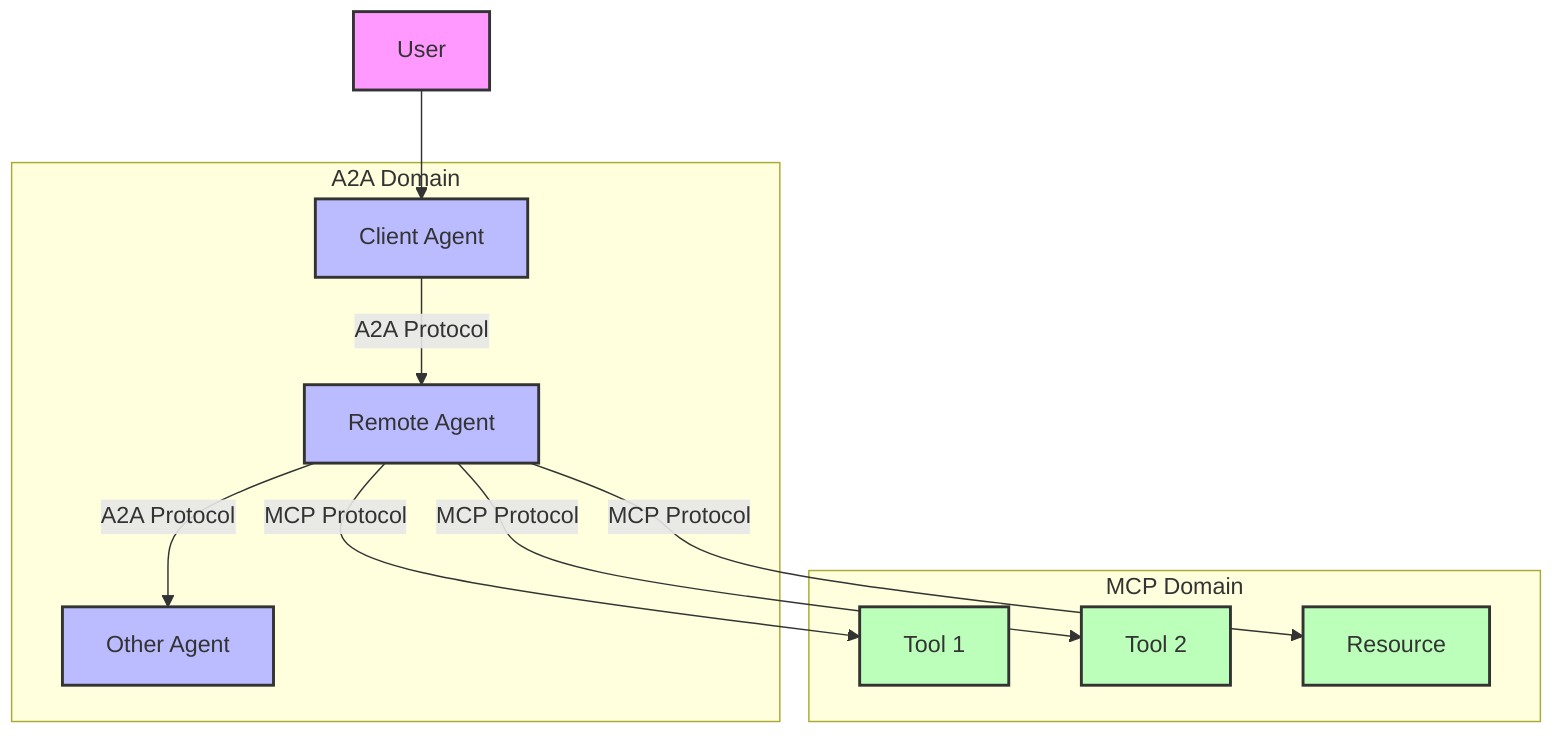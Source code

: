 flowchart TD
    User[User] --> Client[Client Agent]
    Client --> |A2A Protocol| RemoteAgent[Remote Agent]
    RemoteAgent --> |MCP Protocol| Tool1[Tool 1]
    RemoteAgent --> |MCP Protocol| Tool2[Tool 2]
    RemoteAgent --> |MCP Protocol| Resource[Resource]
    RemoteAgent --> |A2A Protocol| OtherAgent[Other Agent]

    subgraph "A2A Domain"
        Client
        RemoteAgent
        OtherAgent
    end

    subgraph "MCP Domain"
        Tool1
        Tool2
        Resource
    end

    style User fill:#f9f,stroke:#333,stroke-width:2px
    style Client fill:#bbf,stroke:#333,stroke-width:2px
    style RemoteAgent fill:#bbf,stroke:#333,stroke-width:2px
    style OtherAgent fill:#bbf,stroke:#333,stroke-width:2px
    style Tool1 fill:#bfb,stroke:#333,stroke-width:2px
    style Tool2 fill:#bfb,stroke:#333,stroke-width:2px
    style Resource fill:#bfb,stroke:#333,stroke-width:2px